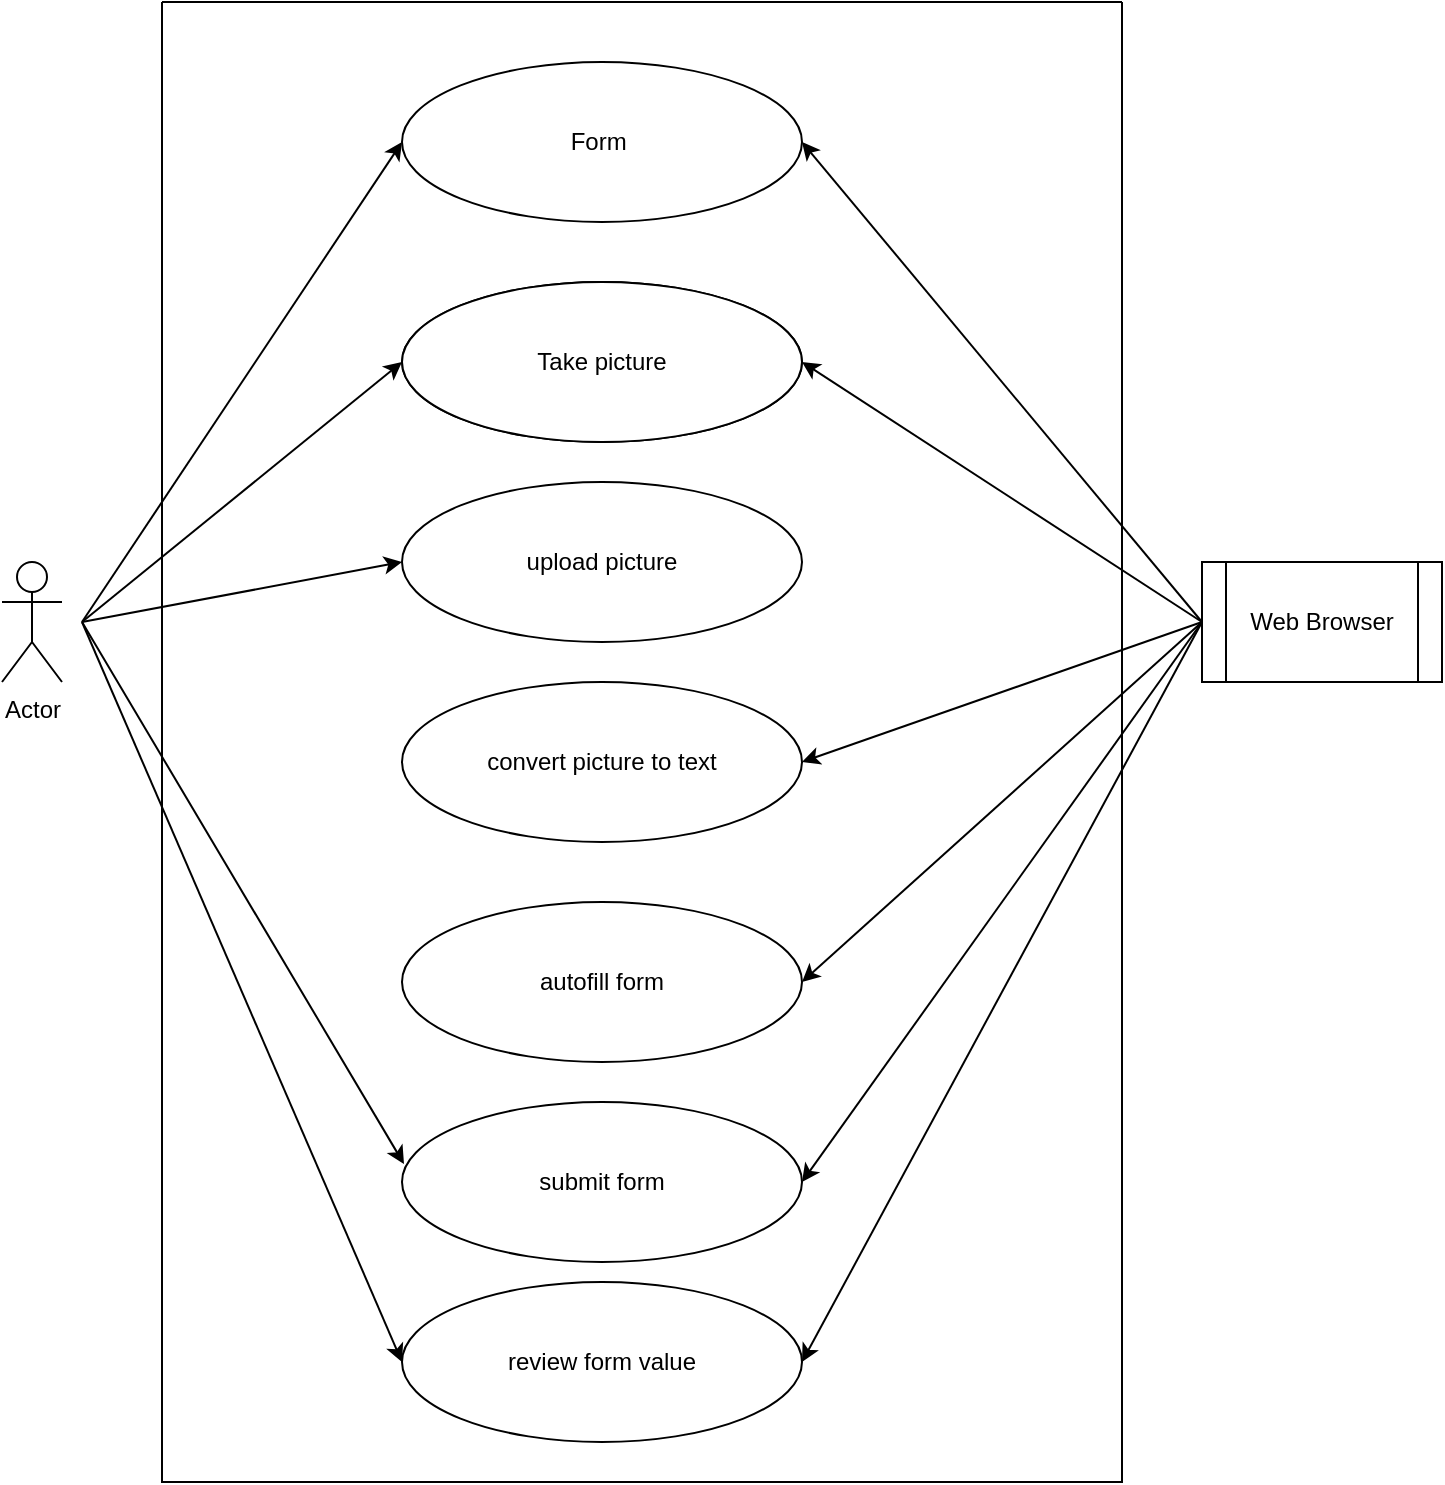 <mxfile version="20.8.20" type="device"><diagram name="Page-1" id="uTyKaxdyVMb1HFLmZWG7"><mxGraphModel dx="1434" dy="756" grid="1" gridSize="10" guides="1" tooltips="1" connect="1" arrows="1" fold="1" page="1" pageScale="1" pageWidth="850" pageHeight="1100" math="0" shadow="0"><root><mxCell id="0"/><mxCell id="1" parent="0"/><mxCell id="RikLxSCOfjcLATiDDUJR-1" value="Actor" style="shape=umlActor;verticalLabelPosition=bottom;verticalAlign=top;html=1;outlineConnect=0;" vertex="1" parent="1"><mxGeometry x="80" y="290" width="30" height="60" as="geometry"/></mxCell><mxCell id="RikLxSCOfjcLATiDDUJR-2" value="Web Browser" style="shape=process;whiteSpace=wrap;html=1;backgroundOutline=1;" vertex="1" parent="1"><mxGeometry x="680" y="290" width="120" height="60" as="geometry"/></mxCell><mxCell id="RikLxSCOfjcLATiDDUJR-5" value="" style="swimlane;startSize=0;" vertex="1" parent="1"><mxGeometry x="160" y="10" width="480" height="740" as="geometry"/></mxCell><mxCell id="RikLxSCOfjcLATiDDUJR-6" value="Form&amp;nbsp;" style="ellipse;whiteSpace=wrap;html=1;" vertex="1" parent="RikLxSCOfjcLATiDDUJR-5"><mxGeometry x="120" y="30" width="200" height="80" as="geometry"/></mxCell><mxCell id="RikLxSCOfjcLATiDDUJR-7" value="" style="ellipse;whiteSpace=wrap;html=1;" vertex="1" parent="RikLxSCOfjcLATiDDUJR-5"><mxGeometry x="120" y="140" width="200" height="80" as="geometry"/></mxCell><mxCell id="RikLxSCOfjcLATiDDUJR-9" value="upload picture" style="ellipse;whiteSpace=wrap;html=1;" vertex="1" parent="RikLxSCOfjcLATiDDUJR-5"><mxGeometry x="120" y="240" width="200" height="80" as="geometry"/></mxCell><mxCell id="RikLxSCOfjcLATiDDUJR-10" value="convert picture to text" style="ellipse;whiteSpace=wrap;html=1;" vertex="1" parent="RikLxSCOfjcLATiDDUJR-5"><mxGeometry x="120" y="340" width="200" height="80" as="geometry"/></mxCell><mxCell id="RikLxSCOfjcLATiDDUJR-11" value="autofill form" style="ellipse;whiteSpace=wrap;html=1;" vertex="1" parent="RikLxSCOfjcLATiDDUJR-5"><mxGeometry x="120" y="450" width="200" height="80" as="geometry"/></mxCell><mxCell id="RikLxSCOfjcLATiDDUJR-12" value="submit form" style="ellipse;whiteSpace=wrap;html=1;" vertex="1" parent="RikLxSCOfjcLATiDDUJR-5"><mxGeometry x="120" y="550" width="200" height="80" as="geometry"/></mxCell><mxCell id="RikLxSCOfjcLATiDDUJR-13" value="review form value" style="ellipse;whiteSpace=wrap;html=1;" vertex="1" parent="RikLxSCOfjcLATiDDUJR-5"><mxGeometry x="120" y="640" width="200" height="80" as="geometry"/></mxCell><mxCell id="RikLxSCOfjcLATiDDUJR-8" value="Take picture" style="ellipse;whiteSpace=wrap;html=1;" vertex="1" parent="1"><mxGeometry x="280" y="150" width="200" height="80" as="geometry"/></mxCell><mxCell id="RikLxSCOfjcLATiDDUJR-14" value="" style="endArrow=classic;html=1;rounded=0;entryX=0;entryY=0.5;entryDx=0;entryDy=0;" edge="1" parent="1" target="RikLxSCOfjcLATiDDUJR-6"><mxGeometry width="50" height="50" relative="1" as="geometry"><mxPoint x="120" y="320" as="sourcePoint"/><mxPoint x="450" y="350" as="targetPoint"/><Array as="points"><mxPoint x="120" y="320"/></Array></mxGeometry></mxCell><mxCell id="RikLxSCOfjcLATiDDUJR-21" value="" style="endArrow=classic;html=1;rounded=0;entryX=0;entryY=0.5;entryDx=0;entryDy=0;" edge="1" parent="1" target="RikLxSCOfjcLATiDDUJR-8"><mxGeometry width="50" height="50" relative="1" as="geometry"><mxPoint x="120" y="320" as="sourcePoint"/><mxPoint x="450" y="350" as="targetPoint"/></mxGeometry></mxCell><mxCell id="RikLxSCOfjcLATiDDUJR-22" value="" style="endArrow=classic;html=1;rounded=0;entryX=0;entryY=0.5;entryDx=0;entryDy=0;" edge="1" parent="1" target="RikLxSCOfjcLATiDDUJR-9"><mxGeometry width="50" height="50" relative="1" as="geometry"><mxPoint x="120" y="320" as="sourcePoint"/><mxPoint x="450" y="350" as="targetPoint"/></mxGeometry></mxCell><mxCell id="RikLxSCOfjcLATiDDUJR-23" value="" style="endArrow=classic;html=1;rounded=0;entryX=0.005;entryY=0.388;entryDx=0;entryDy=0;entryPerimeter=0;" edge="1" parent="1" target="RikLxSCOfjcLATiDDUJR-12"><mxGeometry width="50" height="50" relative="1" as="geometry"><mxPoint x="120" y="320" as="sourcePoint"/><mxPoint x="450" y="350" as="targetPoint"/></mxGeometry></mxCell><mxCell id="RikLxSCOfjcLATiDDUJR-24" value="" style="endArrow=classic;html=1;rounded=0;entryX=0;entryY=0.5;entryDx=0;entryDy=0;" edge="1" parent="1" target="RikLxSCOfjcLATiDDUJR-13"><mxGeometry width="50" height="50" relative="1" as="geometry"><mxPoint x="120" y="320" as="sourcePoint"/><mxPoint x="450" y="350" as="targetPoint"/></mxGeometry></mxCell><mxCell id="RikLxSCOfjcLATiDDUJR-25" value="" style="endArrow=classic;html=1;rounded=0;exitX=0;exitY=0.5;exitDx=0;exitDy=0;entryX=1;entryY=0.5;entryDx=0;entryDy=0;" edge="1" parent="1" source="RikLxSCOfjcLATiDDUJR-2" target="RikLxSCOfjcLATiDDUJR-6"><mxGeometry width="50" height="50" relative="1" as="geometry"><mxPoint x="400" y="400" as="sourcePoint"/><mxPoint x="450" y="350" as="targetPoint"/></mxGeometry></mxCell><mxCell id="RikLxSCOfjcLATiDDUJR-26" value="" style="endArrow=classic;html=1;rounded=0;exitX=0;exitY=0.5;exitDx=0;exitDy=0;entryX=1;entryY=0.5;entryDx=0;entryDy=0;" edge="1" parent="1" source="RikLxSCOfjcLATiDDUJR-2" target="RikLxSCOfjcLATiDDUJR-10"><mxGeometry width="50" height="50" relative="1" as="geometry"><mxPoint x="400" y="400" as="sourcePoint"/><mxPoint x="450" y="350" as="targetPoint"/></mxGeometry></mxCell><mxCell id="RikLxSCOfjcLATiDDUJR-27" value="" style="endArrow=classic;html=1;rounded=0;exitX=0;exitY=0.5;exitDx=0;exitDy=0;entryX=1;entryY=0.5;entryDx=0;entryDy=0;" edge="1" parent="1" source="RikLxSCOfjcLATiDDUJR-2" target="RikLxSCOfjcLATiDDUJR-11"><mxGeometry width="50" height="50" relative="1" as="geometry"><mxPoint x="400" y="400" as="sourcePoint"/><mxPoint x="450" y="350" as="targetPoint"/></mxGeometry></mxCell><mxCell id="RikLxSCOfjcLATiDDUJR-28" value="" style="endArrow=classic;html=1;rounded=0;exitX=0;exitY=0.5;exitDx=0;exitDy=0;entryX=1;entryY=0.5;entryDx=0;entryDy=0;" edge="1" parent="1" source="RikLxSCOfjcLATiDDUJR-2" target="RikLxSCOfjcLATiDDUJR-13"><mxGeometry width="50" height="50" relative="1" as="geometry"><mxPoint x="400" y="400" as="sourcePoint"/><mxPoint x="450" y="350" as="targetPoint"/></mxGeometry></mxCell><mxCell id="RikLxSCOfjcLATiDDUJR-29" value="" style="endArrow=classic;html=1;rounded=0;exitX=0;exitY=0.5;exitDx=0;exitDy=0;entryX=1;entryY=0.5;entryDx=0;entryDy=0;" edge="1" parent="1" source="RikLxSCOfjcLATiDDUJR-2" target="RikLxSCOfjcLATiDDUJR-8"><mxGeometry width="50" height="50" relative="1" as="geometry"><mxPoint x="400" y="400" as="sourcePoint"/><mxPoint x="450" y="350" as="targetPoint"/></mxGeometry></mxCell><mxCell id="RikLxSCOfjcLATiDDUJR-30" value="" style="endArrow=classic;html=1;rounded=0;exitX=0;exitY=0.5;exitDx=0;exitDy=0;entryX=1;entryY=0.5;entryDx=0;entryDy=0;" edge="1" parent="1" source="RikLxSCOfjcLATiDDUJR-2" target="RikLxSCOfjcLATiDDUJR-12"><mxGeometry width="50" height="50" relative="1" as="geometry"><mxPoint x="400" y="400" as="sourcePoint"/><mxPoint x="450" y="350" as="targetPoint"/></mxGeometry></mxCell></root></mxGraphModel></diagram></mxfile>